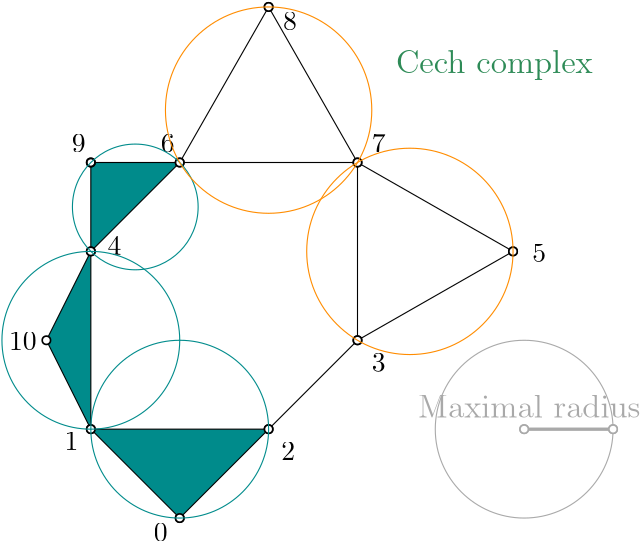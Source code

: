 <?xml version="1.0"?>
<!DOCTYPE ipe SYSTEM "ipe.dtd">
<ipe version="70107" creator="Ipe 7.1.10">
<info created="D:20150603143945" modified="D:20180305162524"/>
<ipestyle name="basic">
<symbol name="arrow/arc(spx)">
<path stroke="sym-stroke" fill="sym-stroke" pen="sym-pen">
0 0 m
-1 0.333 l
-1 -0.333 l
h
</path>
</symbol>
<symbol name="arrow/farc(spx)">
<path stroke="sym-stroke" fill="white" pen="sym-pen">
0 0 m
-1 0.333 l
-1 -0.333 l
h
</path>
</symbol>
<symbol name="mark/circle(sx)" transformations="translations">
<path fill="sym-stroke">
0.6 0 0 0.6 0 0 e
0.4 0 0 0.4 0 0 e
</path>
</symbol>
<symbol name="mark/disk(sx)" transformations="translations">
<path fill="sym-stroke">
0.6 0 0 0.6 0 0 e
</path>
</symbol>
<symbol name="mark/fdisk(sfx)" transformations="translations">
<group>
<path fill="sym-fill">
0.5 0 0 0.5 0 0 e
</path>
<path fill="sym-stroke" fillrule="eofill">
0.6 0 0 0.6 0 0 e
0.4 0 0 0.4 0 0 e
</path>
</group>
</symbol>
<symbol name="mark/box(sx)" transformations="translations">
<path fill="sym-stroke" fillrule="eofill">
-0.6 -0.6 m
0.6 -0.6 l
0.6 0.6 l
-0.6 0.6 l
h
-0.4 -0.4 m
0.4 -0.4 l
0.4 0.4 l
-0.4 0.4 l
h
</path>
</symbol>
<symbol name="mark/square(sx)" transformations="translations">
<path fill="sym-stroke">
-0.6 -0.6 m
0.6 -0.6 l
0.6 0.6 l
-0.6 0.6 l
h
</path>
</symbol>
<symbol name="mark/fsquare(sfx)" transformations="translations">
<group>
<path fill="sym-fill">
-0.5 -0.5 m
0.5 -0.5 l
0.5 0.5 l
-0.5 0.5 l
h
</path>
<path fill="sym-stroke" fillrule="eofill">
-0.6 -0.6 m
0.6 -0.6 l
0.6 0.6 l
-0.6 0.6 l
h
-0.4 -0.4 m
0.4 -0.4 l
0.4 0.4 l
-0.4 0.4 l
h
</path>
</group>
</symbol>
<symbol name="mark/cross(sx)" transformations="translations">
<group>
<path fill="sym-stroke">
-0.43 -0.57 m
0.57 0.43 l
0.43 0.57 l
-0.57 -0.43 l
h
</path>
<path fill="sym-stroke">
-0.43 0.57 m
0.57 -0.43 l
0.43 -0.57 l
-0.57 0.43 l
h
</path>
</group>
</symbol>
<symbol name="arrow/fnormal(spx)">
<path stroke="sym-stroke" fill="white" pen="sym-pen">
0 0 m
-1 0.333 l
-1 -0.333 l
h
</path>
</symbol>
<symbol name="arrow/pointed(spx)">
<path stroke="sym-stroke" fill="sym-stroke" pen="sym-pen">
0 0 m
-1 0.333 l
-0.8 0 l
-1 -0.333 l
h
</path>
</symbol>
<symbol name="arrow/fpointed(spx)">
<path stroke="sym-stroke" fill="white" pen="sym-pen">
0 0 m
-1 0.333 l
-0.8 0 l
-1 -0.333 l
h
</path>
</symbol>
<symbol name="arrow/linear(spx)">
<path stroke="sym-stroke" pen="sym-pen">
-1 0.333 m
0 0 l
-1 -0.333 l
</path>
</symbol>
<symbol name="arrow/fdouble(spx)">
<path stroke="sym-stroke" fill="white" pen="sym-pen">
0 0 m
-1 0.333 l
-1 -0.333 l
h
-1 0 m
-2 0.333 l
-2 -0.333 l
h
</path>
</symbol>
<symbol name="arrow/double(spx)">
<path stroke="sym-stroke" fill="sym-stroke" pen="sym-pen">
0 0 m
-1 0.333 l
-1 -0.333 l
h
-1 0 m
-2 0.333 l
-2 -0.333 l
h
</path>
</symbol>
<pen name="heavier" value="0.8"/>
<pen name="fat" value="1.2"/>
<pen name="ultrafat" value="2"/>
<symbolsize name="large" value="5"/>
<symbolsize name="small" value="2"/>
<symbolsize name="tiny" value="1.1"/>
<arrowsize name="large" value="10"/>
<arrowsize name="small" value="5"/>
<arrowsize name="tiny" value="3"/>
<color name="red" value="1 0 0"/>
<color name="green" value="0 1 0"/>
<color name="blue" value="0 0 1"/>
<color name="yellow" value="1 1 0"/>
<color name="orange" value="1 0.647 0"/>
<color name="gold" value="1 0.843 0"/>
<color name="purple" value="0.627 0.125 0.941"/>
<color name="gray" value="0.745"/>
<color name="brown" value="0.647 0.165 0.165"/>
<color name="navy" value="0 0 0.502"/>
<color name="pink" value="1 0.753 0.796"/>
<color name="seagreen" value="0.18 0.545 0.341"/>
<color name="turquoise" value="0.251 0.878 0.816"/>
<color name="violet" value="0.933 0.51 0.933"/>
<color name="darkblue" value="0 0 0.545"/>
<color name="darkcyan" value="0 0.545 0.545"/>
<color name="darkgray" value="0.663"/>
<color name="darkgreen" value="0 0.392 0"/>
<color name="darkmagenta" value="0.545 0 0.545"/>
<color name="darkorange" value="1 0.549 0"/>
<color name="darkred" value="0.545 0 0"/>
<color name="lightblue" value="0.678 0.847 0.902"/>
<color name="lightcyan" value="0.878 1 1"/>
<color name="lightgray" value="0.827"/>
<color name="lightgreen" value="0.565 0.933 0.565"/>
<color name="lightyellow" value="1 1 0.878"/>
<dashstyle name="dashed" value="[4] 0"/>
<dashstyle name="dotted" value="[1 3] 0"/>
<dashstyle name="dash dotted" value="[4 2 1 2] 0"/>
<dashstyle name="dash dot dotted" value="[4 2 1 2 1 2] 0"/>
<textsize name="large" value="\large"/>
<textsize name="small" value="\small"/>
<textsize name="tiny" value="\tiny"/>
<textsize name="Large" value="\Large"/>
<textsize name="LARGE" value="\LARGE"/>
<textsize name="huge" value="\huge"/>
<textsize name="Huge" value="\Huge"/>
<textsize name="footnote" value="\footnotesize"/>
<textstyle name="center" begin="\begin{center}" end="\end{center}"/>
<textstyle name="itemize" begin="\begin{itemize}" end="\end{itemize}"/>
<textstyle name="item" begin="\begin{itemize}\item{}" end="\end{itemize}"/>
<gridsize name="4 pts" value="4"/>
<gridsize name="8 pts (~3 mm)" value="8"/>
<gridsize name="16 pts (~6 mm)" value="16"/>
<gridsize name="32 pts (~12 mm)" value="32"/>
<gridsize name="10 pts (~3.5 mm)" value="10"/>
<gridsize name="20 pts (~7 mm)" value="20"/>
<gridsize name="14 pts (~5 mm)" value="14"/>
<gridsize name="28 pts (~10 mm)" value="28"/>
<gridsize name="56 pts (~20 mm)" value="56"/>
<anglesize name="90 deg" value="90"/>
<anglesize name="60 deg" value="60"/>
<anglesize name="45 deg" value="45"/>
<anglesize name="30 deg" value="30"/>
<anglesize name="22.5 deg" value="22.5"/>
<tiling name="falling" angle="-60" step="4" width="1"/>
<tiling name="rising" angle="30" step="4" width="1"/>
</ipestyle>
<page>
<layer name="alpha"/>
<view layers="alpha" active="alpha"/>
<path layer="alpha" stroke="black" fill="darkcyan">
48 640 m
80 672 l
48 672 l
h
</path>
<text matrix="1 0 0 1 -222.178 174.178" transformations="translations" pos="380 530" stroke="seagreen" type="label" width="70.886" height="8.307" depth="2.32" valign="baseline" size="large">Cech complex</text>
<text matrix="1 0 0 1 -212.333 10.6762" transformations="translations" pos="282.952 524.893" stroke="black" type="label" width="4.981" height="6.42" depth="0" valign="baseline">0</text>
<text matrix="1 0 0 1 -314.178 58.1775" transformations="translations" pos="352.708 510.349" stroke="black" type="label" width="4.981" height="6.42" depth="0" valign="baseline">1</text>
<text matrix="1 0 0 1 -194.178 -13.8225" transformations="translations" pos="310.693 578.759" stroke="black" type="label" width="4.981" height="6.42" depth="0" valign="baseline">2</text>
<text matrix="1 0 0 1 -226.178 18.1775" transformations="translations" pos="375.332 578.49" stroke="black" type="label" width="4.981" height="6.42" depth="0" valign="baseline">3</text>
<text matrix="1 0 0 1 -218.178 -21.8225" transformations="translations" pos="272.179 660.635" stroke="black" type="label" width="4.981" height="6.42" depth="0" valign="baseline">4</text>
<text matrix="1 0 0 1 -89.478 -87.9762" transformations="translations" pos="296.419 724.197" stroke="black" type="label" width="4.981" height="6.42" depth="0" valign="baseline">5</text>
<text matrix="1 0 0 1 -302.178 -13.8225" transformations="translations" pos="375.332 689.453" stroke="black" type="label" width="4.981" height="6.42" depth="0" valign="baseline">6</text>
<use name="mark/circle(sx)" pos="80 544" size="normal" stroke="black"/>
<use name="mark/circle(sx)" pos="48 576" size="normal" stroke="black"/>
<use name="mark/circle(sx)" pos="112 576" size="normal" stroke="black"/>
<use name="mark/fdisk(sfx)" pos="48 672" size="normal" stroke="black" fill="white"/>
<use name="mark/circle(sx)" pos="48 640" size="normal" stroke="black"/>
<use name="mark/circle(sx)" pos="48 672" size="normal" stroke="black"/>
<use name="mark/circle(sx)" pos="80 672" size="normal" stroke="black"/>
<use name="mark/circle(sx)" pos="144 672" size="normal" stroke="black"/>
<use name="mark/circle(sx)" pos="144 608" size="normal" stroke="black"/>
<use name="mark/circle(sx)" pos="200 640" size="normal" stroke="black"/>
<use matrix="1 0 0 1 -100 -96" name="mark/circle(sx)" pos="304 672" size="normal" stroke="darkgray"/>
<use matrix="1 0 0 1 -100 -96" name="mark/circle(sx)" pos="336 672" size="normal" stroke="darkgray"/>
<path matrix="1 0 0 1 -100 -96" stroke="darkgray">
32 0 0 32 304 672 e
</path>
<path matrix="1 0 0 1 -100 -96" stroke="darkgray" pen="fat">
304 672 m
336 672 l
</path>
<text matrix="1 0 0 1 -214.178 50.178" transformations="translations" pos="380 530" stroke="darkgray" type="label" width="80.052" height="8.302" depth="0" valign="baseline" size="large">Maximal radius</text>
<text matrix="1 0 0 1 -226.178 -13.8225" transformations="translations" pos="375.332 689.453" stroke="black" type="label" width="4.981" height="6.42" depth="0" valign="baseline">7</text>
<text matrix="1 0 0 1 -258.178 30.1775" transformations="translations" pos="375.332 689.453" stroke="black" type="label" width="4.981" height="6.42" depth="0" valign="baseline">8</text>
<text matrix="1 0 0 1 -334.178 -13.8225" transformations="translations" pos="375.332 689.453" stroke="black" type="label" width="4.981" height="6.42" depth="0" valign="baseline">9</text>
<path stroke="black">
112 576 m
144 608 l
</path>
<path stroke="black">
144 672 m
144 608 l
200 640 l
h
</path>
<path stroke="black" fill="darkcyan">
48 576 m
112 576 l
80 544 l
h
</path>
<use name="mark/fdisk(sfx)" pos="112 728" size="normal" stroke="black"/>
<path stroke="black">
80 672 m
144 672 l
112 728 l
h
</path>
<use name="mark/fdisk(sfx)" pos="112 728" size="normal" stroke="black" fill="white"/>
<use name="mark/fdisk(sfx)" pos="80 672" size="normal" stroke="black" fill="white"/>
<use name="mark/fdisk(sfx)" pos="144 672" size="normal" stroke="black" fill="white"/>
<path stroke="black" fill="darkcyan">
48 576 m
48 640 l
32 608 l
h
</path>
<use name="mark/fdisk(sfx)" pos="200 640" size="normal" stroke="black" fill="white"/>
<use name="mark/fdisk(sfx)" pos="144 608" size="normal" stroke="black" fill="white"/>
<use name="mark/fdisk(sfx)" pos="112 576" size="normal" stroke="black" fill="white"/>
<use name="mark/fdisk(sfx)" pos="80 544" size="normal" stroke="black" fill="white"/>
<use name="mark/fdisk(sfx)" pos="48 576" size="normal" stroke="black" fill="white"/>
<use name="mark/fdisk(sfx)" pos="48 640" size="normal" stroke="black" fill="white"/>
<path stroke="darkcyan">
32 0 0 32 80 576 e
</path>
<path stroke="darkcyan">
22.6274 0 0 22.6274 64 656 e
</path>
<path stroke="darkorange">
37.1429 0 0 37.1429 112 690.857 e
</path>
<path stroke="darkorange">
37.1429 0 0 37.1429 162.857 640 e
</path>
<use name="mark/fdisk(sfx)" pos="32 608" size="normal" stroke="black"/>
<text matrix="1 0 0 1 -334.178 94.1775" transformations="translations" pos="352.708 510.349" stroke="black" type="label" width="9.963" height="6.42" depth="0" valign="baseline">10</text>
<path stroke="darkcyan">
32 0 0 32 48 608 e
</path>
<use name="mark/fdisk(sfx)" pos="204 576" size="normal" stroke="darkgray" fill="white"/>
<use name="mark/fdisk(sfx)" pos="236 576" size="normal" stroke="darkgray" fill="white"/>
</page>
</ipe>
